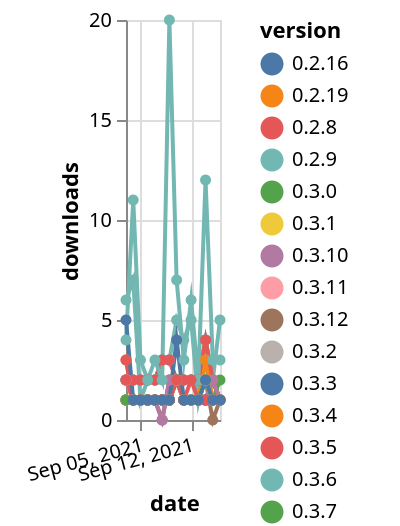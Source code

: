 {"$schema": "https://vega.github.io/schema/vega-lite/v5.json", "description": "A simple bar chart with embedded data.", "data": {"values": [{"date": "2021-09-03", "total": 206, "delta": 2, "version": "0.4.6"}, {"date": "2021-09-04", "total": 207, "delta": 1, "version": "0.4.6"}, {"date": "2021-09-05", "total": 208, "delta": 1, "version": "0.4.6"}, {"date": "2021-09-06", "total": 209, "delta": 1, "version": "0.4.6"}, {"date": "2021-09-07", "total": 210, "delta": 1, "version": "0.4.6"}, {"date": "2021-09-08", "total": 211, "delta": 1, "version": "0.4.6"}, {"date": "2021-09-09", "total": 212, "delta": 1, "version": "0.4.6"}, {"date": "2021-09-10", "total": 214, "delta": 2, "version": "0.4.6"}, {"date": "2021-09-11", "total": 215, "delta": 1, "version": "0.4.6"}, {"date": "2021-09-12", "total": 216, "delta": 1, "version": "0.4.6"}, {"date": "2021-09-13", "total": 217, "delta": 1, "version": "0.4.6"}, {"date": "2021-09-14", "total": 218, "delta": 1, "version": "0.4.6"}, {"date": "2021-09-15", "total": 219, "delta": 1, "version": "0.4.6"}, {"date": "2021-09-16", "total": 220, "delta": 1, "version": "0.4.6"}, {"date": "2021-09-03", "total": 210, "delta": 1, "version": "0.3.4"}, {"date": "2021-09-04", "total": 211, "delta": 1, "version": "0.3.4"}, {"date": "2021-09-05", "total": 212, "delta": 1, "version": "0.3.4"}, {"date": "2021-09-06", "total": 213, "delta": 1, "version": "0.3.4"}, {"date": "2021-09-07", "total": 214, "delta": 1, "version": "0.3.4"}, {"date": "2021-09-08", "total": 215, "delta": 1, "version": "0.3.4"}, {"date": "2021-09-09", "total": 216, "delta": 1, "version": "0.3.4"}, {"date": "2021-09-10", "total": 218, "delta": 2, "version": "0.3.4"}, {"date": "2021-09-11", "total": 219, "delta": 1, "version": "0.3.4"}, {"date": "2021-09-12", "total": 220, "delta": 1, "version": "0.3.4"}, {"date": "2021-09-13", "total": 221, "delta": 1, "version": "0.3.4"}, {"date": "2021-09-14", "total": 222, "delta": 1, "version": "0.3.4"}, {"date": "2021-09-15", "total": 224, "delta": 2, "version": "0.3.4"}, {"date": "2021-09-16", "total": 225, "delta": 1, "version": "0.3.4"}, {"date": "2021-09-03", "total": 207, "delta": 1, "version": "0.2.19"}, {"date": "2021-09-04", "total": 208, "delta": 1, "version": "0.2.19"}, {"date": "2021-09-05", "total": 209, "delta": 1, "version": "0.2.19"}, {"date": "2021-09-06", "total": 210, "delta": 1, "version": "0.2.19"}, {"date": "2021-09-07", "total": 211, "delta": 1, "version": "0.2.19"}, {"date": "2021-09-08", "total": 212, "delta": 1, "version": "0.2.19"}, {"date": "2021-09-09", "total": 213, "delta": 1, "version": "0.2.19"}, {"date": "2021-09-10", "total": 215, "delta": 2, "version": "0.2.19"}, {"date": "2021-09-11", "total": 216, "delta": 1, "version": "0.2.19"}, {"date": "2021-09-12", "total": 217, "delta": 1, "version": "0.2.19"}, {"date": "2021-09-13", "total": 218, "delta": 1, "version": "0.2.19"}, {"date": "2021-09-14", "total": 219, "delta": 1, "version": "0.2.19"}, {"date": "2021-09-15", "total": 221, "delta": 2, "version": "0.2.19"}, {"date": "2021-09-16", "total": 222, "delta": 1, "version": "0.2.19"}, {"date": "2021-09-03", "total": 184, "delta": 1, "version": "0.3.11"}, {"date": "2021-09-04", "total": 185, "delta": 1, "version": "0.3.11"}, {"date": "2021-09-05", "total": 186, "delta": 1, "version": "0.3.11"}, {"date": "2021-09-06", "total": 187, "delta": 1, "version": "0.3.11"}, {"date": "2021-09-07", "total": 188, "delta": 1, "version": "0.3.11"}, {"date": "2021-09-08", "total": 188, "delta": 0, "version": "0.3.11"}, {"date": "2021-09-09", "total": 190, "delta": 2, "version": "0.3.11"}, {"date": "2021-09-10", "total": 192, "delta": 2, "version": "0.3.11"}, {"date": "2021-09-11", "total": 193, "delta": 1, "version": "0.3.11"}, {"date": "2021-09-12", "total": 194, "delta": 1, "version": "0.3.11"}, {"date": "2021-09-13", "total": 195, "delta": 1, "version": "0.3.11"}, {"date": "2021-09-14", "total": 196, "delta": 1, "version": "0.3.11"}, {"date": "2021-09-15", "total": 197, "delta": 1, "version": "0.3.11"}, {"date": "2021-09-16", "total": 198, "delta": 1, "version": "0.3.11"}, {"date": "2021-09-03", "total": 259, "delta": 2, "version": "0.4.0"}, {"date": "2021-09-04", "total": 260, "delta": 1, "version": "0.4.0"}, {"date": "2021-09-05", "total": 261, "delta": 1, "version": "0.4.0"}, {"date": "2021-09-06", "total": 262, "delta": 1, "version": "0.4.0"}, {"date": "2021-09-07", "total": 263, "delta": 1, "version": "0.4.0"}, {"date": "2021-09-08", "total": 264, "delta": 1, "version": "0.4.0"}, {"date": "2021-09-09", "total": 265, "delta": 1, "version": "0.4.0"}, {"date": "2021-09-10", "total": 267, "delta": 2, "version": "0.4.0"}, {"date": "2021-09-11", "total": 268, "delta": 1, "version": "0.4.0"}, {"date": "2021-09-12", "total": 269, "delta": 1, "version": "0.4.0"}, {"date": "2021-09-13", "total": 270, "delta": 1, "version": "0.4.0"}, {"date": "2021-09-14", "total": 271, "delta": 1, "version": "0.4.0"}, {"date": "2021-09-15", "total": 273, "delta": 2, "version": "0.4.0"}, {"date": "2021-09-16", "total": 274, "delta": 1, "version": "0.4.0"}, {"date": "2021-09-03", "total": 180, "delta": 1, "version": "0.4.9"}, {"date": "2021-09-04", "total": 181, "delta": 1, "version": "0.4.9"}, {"date": "2021-09-05", "total": 182, "delta": 1, "version": "0.4.9"}, {"date": "2021-09-06", "total": 183, "delta": 1, "version": "0.4.9"}, {"date": "2021-09-07", "total": 184, "delta": 1, "version": "0.4.9"}, {"date": "2021-09-08", "total": 185, "delta": 1, "version": "0.4.9"}, {"date": "2021-09-09", "total": 186, "delta": 1, "version": "0.4.9"}, {"date": "2021-09-10", "total": 188, "delta": 2, "version": "0.4.9"}, {"date": "2021-09-11", "total": 189, "delta": 1, "version": "0.4.9"}, {"date": "2021-09-12", "total": 190, "delta": 1, "version": "0.4.9"}, {"date": "2021-09-13", "total": 191, "delta": 1, "version": "0.4.9"}, {"date": "2021-09-14", "total": 192, "delta": 1, "version": "0.4.9"}, {"date": "2021-09-15", "total": 194, "delta": 2, "version": "0.4.9"}, {"date": "2021-09-16", "total": 195, "delta": 1, "version": "0.4.9"}, {"date": "2021-09-03", "total": 1878, "delta": 2, "version": "0.2.16"}, {"date": "2021-09-04", "total": 1880, "delta": 2, "version": "0.2.16"}, {"date": "2021-09-05", "total": 1882, "delta": 2, "version": "0.2.16"}, {"date": "2021-09-06", "total": 1884, "delta": 2, "version": "0.2.16"}, {"date": "2021-09-07", "total": 1886, "delta": 2, "version": "0.2.16"}, {"date": "2021-09-08", "total": 1889, "delta": 3, "version": "0.2.16"}, {"date": "2021-09-09", "total": 1892, "delta": 3, "version": "0.2.16"}, {"date": "2021-09-10", "total": 1894, "delta": 2, "version": "0.2.16"}, {"date": "2021-09-11", "total": 1896, "delta": 2, "version": "0.2.16"}, {"date": "2021-09-12", "total": 1898, "delta": 2, "version": "0.2.16"}, {"date": "2021-09-13", "total": 1900, "delta": 2, "version": "0.2.16"}, {"date": "2021-09-14", "total": 1904, "delta": 4, "version": "0.2.16"}, {"date": "2021-09-15", "total": 1906, "delta": 2, "version": "0.2.16"}, {"date": "2021-09-16", "total": 1907, "delta": 1, "version": "0.2.16"}, {"date": "2021-09-03", "total": 274, "delta": 1, "version": "0.3.6"}, {"date": "2021-09-04", "total": 275, "delta": 1, "version": "0.3.6"}, {"date": "2021-09-05", "total": 276, "delta": 1, "version": "0.3.6"}, {"date": "2021-09-06", "total": 277, "delta": 1, "version": "0.3.6"}, {"date": "2021-09-07", "total": 278, "delta": 1, "version": "0.3.6"}, {"date": "2021-09-08", "total": 279, "delta": 1, "version": "0.3.6"}, {"date": "2021-09-09", "total": 280, "delta": 1, "version": "0.3.6"}, {"date": "2021-09-10", "total": 282, "delta": 2, "version": "0.3.6"}, {"date": "2021-09-11", "total": 283, "delta": 1, "version": "0.3.6"}, {"date": "2021-09-12", "total": 284, "delta": 1, "version": "0.3.6"}, {"date": "2021-09-13", "total": 285, "delta": 1, "version": "0.3.6"}, {"date": "2021-09-14", "total": 287, "delta": 2, "version": "0.3.6"}, {"date": "2021-09-15", "total": 288, "delta": 1, "version": "0.3.6"}, {"date": "2021-09-16", "total": 289, "delta": 1, "version": "0.3.6"}, {"date": "2021-09-03", "total": 2049, "delta": 2, "version": "0.2.9"}, {"date": "2021-09-04", "total": 2051, "delta": 2, "version": "0.2.9"}, {"date": "2021-09-05", "total": 2053, "delta": 2, "version": "0.2.9"}, {"date": "2021-09-06", "total": 2055, "delta": 2, "version": "0.2.9"}, {"date": "2021-09-07", "total": 2057, "delta": 2, "version": "0.2.9"}, {"date": "2021-09-08", "total": 2060, "delta": 3, "version": "0.2.9"}, {"date": "2021-09-09", "total": 2063, "delta": 3, "version": "0.2.9"}, {"date": "2021-09-10", "total": 2065, "delta": 2, "version": "0.2.9"}, {"date": "2021-09-11", "total": 2067, "delta": 2, "version": "0.2.9"}, {"date": "2021-09-12", "total": 2069, "delta": 2, "version": "0.2.9"}, {"date": "2021-09-13", "total": 2071, "delta": 2, "version": "0.2.9"}, {"date": "2021-09-14", "total": 2075, "delta": 4, "version": "0.2.9"}, {"date": "2021-09-15", "total": 2077, "delta": 2, "version": "0.2.9"}, {"date": "2021-09-16", "total": 2078, "delta": 1, "version": "0.2.9"}, {"date": "2021-09-03", "total": 122, "delta": 3, "version": "0.5.2"}, {"date": "2021-09-04", "total": 123, "delta": 1, "version": "0.5.2"}, {"date": "2021-09-05", "total": 124, "delta": 1, "version": "0.5.2"}, {"date": "2021-09-06", "total": 125, "delta": 1, "version": "0.5.2"}, {"date": "2021-09-07", "total": 126, "delta": 1, "version": "0.5.2"}, {"date": "2021-09-08", "total": 127, "delta": 1, "version": "0.5.2"}, {"date": "2021-09-09", "total": 128, "delta": 1, "version": "0.5.2"}, {"date": "2021-09-10", "total": 130, "delta": 2, "version": "0.5.2"}, {"date": "2021-09-11", "total": 131, "delta": 1, "version": "0.5.2"}, {"date": "2021-09-12", "total": 132, "delta": 1, "version": "0.5.2"}, {"date": "2021-09-13", "total": 133, "delta": 1, "version": "0.5.2"}, {"date": "2021-09-14", "total": 135, "delta": 2, "version": "0.5.2"}, {"date": "2021-09-15", "total": 136, "delta": 1, "version": "0.5.2"}, {"date": "2021-09-16", "total": 137, "delta": 1, "version": "0.5.2"}, {"date": "2021-09-03", "total": 1908, "delta": 6, "version": "0.4.4"}, {"date": "2021-09-04", "total": 1915, "delta": 7, "version": "0.4.4"}, {"date": "2021-09-05", "total": 1916, "delta": 1, "version": "0.4.4"}, {"date": "2021-09-06", "total": 1918, "delta": 2, "version": "0.4.4"}, {"date": "2021-09-07", "total": 1920, "delta": 2, "version": "0.4.4"}, {"date": "2021-09-08", "total": 1923, "delta": 3, "version": "0.4.4"}, {"date": "2021-09-09", "total": 1926, "delta": 3, "version": "0.4.4"}, {"date": "2021-09-10", "total": 1931, "delta": 5, "version": "0.4.4"}, {"date": "2021-09-11", "total": 1935, "delta": 4, "version": "0.4.4"}, {"date": "2021-09-12", "total": 1940, "delta": 5, "version": "0.4.4"}, {"date": "2021-09-13", "total": 1941, "delta": 1, "version": "0.4.4"}, {"date": "2021-09-14", "total": 1944, "delta": 3, "version": "0.4.4"}, {"date": "2021-09-15", "total": 1946, "delta": 2, "version": "0.4.4"}, {"date": "2021-09-16", "total": 1951, "delta": 5, "version": "0.4.4"}, {"date": "2021-09-03", "total": 173, "delta": 1, "version": "0.4.5"}, {"date": "2021-09-04", "total": 174, "delta": 1, "version": "0.4.5"}, {"date": "2021-09-05", "total": 175, "delta": 1, "version": "0.4.5"}, {"date": "2021-09-06", "total": 176, "delta": 1, "version": "0.4.5"}, {"date": "2021-09-07", "total": 177, "delta": 1, "version": "0.4.5"}, {"date": "2021-09-08", "total": 178, "delta": 1, "version": "0.4.5"}, {"date": "2021-09-09", "total": 179, "delta": 1, "version": "0.4.5"}, {"date": "2021-09-10", "total": 181, "delta": 2, "version": "0.4.5"}, {"date": "2021-09-11", "total": 182, "delta": 1, "version": "0.4.5"}, {"date": "2021-09-12", "total": 183, "delta": 1, "version": "0.4.5"}, {"date": "2021-09-13", "total": 184, "delta": 1, "version": "0.4.5"}, {"date": "2021-09-14", "total": 185, "delta": 1, "version": "0.4.5"}, {"date": "2021-09-15", "total": 186, "delta": 1, "version": "0.4.5"}, {"date": "2021-09-16", "total": 188, "delta": 2, "version": "0.4.5"}, {"date": "2021-09-03", "total": 253, "delta": 1, "version": "0.3.5"}, {"date": "2021-09-04", "total": 254, "delta": 1, "version": "0.3.5"}, {"date": "2021-09-05", "total": 255, "delta": 1, "version": "0.3.5"}, {"date": "2021-09-06", "total": 256, "delta": 1, "version": "0.3.5"}, {"date": "2021-09-07", "total": 257, "delta": 1, "version": "0.3.5"}, {"date": "2021-09-08", "total": 258, "delta": 1, "version": "0.3.5"}, {"date": "2021-09-09", "total": 259, "delta": 1, "version": "0.3.5"}, {"date": "2021-09-10", "total": 261, "delta": 2, "version": "0.3.5"}, {"date": "2021-09-11", "total": 262, "delta": 1, "version": "0.3.5"}, {"date": "2021-09-12", "total": 263, "delta": 1, "version": "0.3.5"}, {"date": "2021-09-13", "total": 264, "delta": 1, "version": "0.3.5"}, {"date": "2021-09-14", "total": 266, "delta": 2, "version": "0.3.5"}, {"date": "2021-09-15", "total": 267, "delta": 1, "version": "0.3.5"}, {"date": "2021-09-16", "total": 268, "delta": 1, "version": "0.3.5"}, {"date": "2021-09-03", "total": 215, "delta": 1, "version": "0.4.2"}, {"date": "2021-09-04", "total": 216, "delta": 1, "version": "0.4.2"}, {"date": "2021-09-05", "total": 217, "delta": 1, "version": "0.4.2"}, {"date": "2021-09-06", "total": 218, "delta": 1, "version": "0.4.2"}, {"date": "2021-09-07", "total": 219, "delta": 1, "version": "0.4.2"}, {"date": "2021-09-08", "total": 220, "delta": 1, "version": "0.4.2"}, {"date": "2021-09-09", "total": 221, "delta": 1, "version": "0.4.2"}, {"date": "2021-09-10", "total": 223, "delta": 2, "version": "0.4.2"}, {"date": "2021-09-11", "total": 224, "delta": 1, "version": "0.4.2"}, {"date": "2021-09-12", "total": 225, "delta": 1, "version": "0.4.2"}, {"date": "2021-09-13", "total": 226, "delta": 1, "version": "0.4.2"}, {"date": "2021-09-14", "total": 229, "delta": 3, "version": "0.4.2"}, {"date": "2021-09-15", "total": 230, "delta": 1, "version": "0.4.2"}, {"date": "2021-09-16", "total": 231, "delta": 1, "version": "0.4.2"}, {"date": "2021-09-03", "total": 199, "delta": 1, "version": "0.3.3"}, {"date": "2021-09-04", "total": 200, "delta": 1, "version": "0.3.3"}, {"date": "2021-09-05", "total": 201, "delta": 1, "version": "0.3.3"}, {"date": "2021-09-06", "total": 202, "delta": 1, "version": "0.3.3"}, {"date": "2021-09-07", "total": 203, "delta": 1, "version": "0.3.3"}, {"date": "2021-09-08", "total": 204, "delta": 1, "version": "0.3.3"}, {"date": "2021-09-09", "total": 205, "delta": 1, "version": "0.3.3"}, {"date": "2021-09-10", "total": 207, "delta": 2, "version": "0.3.3"}, {"date": "2021-09-11", "total": 208, "delta": 1, "version": "0.3.3"}, {"date": "2021-09-12", "total": 209, "delta": 1, "version": "0.3.3"}, {"date": "2021-09-13", "total": 210, "delta": 1, "version": "0.3.3"}, {"date": "2021-09-14", "total": 212, "delta": 2, "version": "0.3.3"}, {"date": "2021-09-15", "total": 213, "delta": 1, "version": "0.3.3"}, {"date": "2021-09-16", "total": 214, "delta": 1, "version": "0.3.3"}, {"date": "2021-09-03", "total": 184, "delta": 1, "version": "0.3.12"}, {"date": "2021-09-04", "total": 185, "delta": 1, "version": "0.3.12"}, {"date": "2021-09-05", "total": 186, "delta": 1, "version": "0.3.12"}, {"date": "2021-09-06", "total": 187, "delta": 1, "version": "0.3.12"}, {"date": "2021-09-07", "total": 188, "delta": 1, "version": "0.3.12"}, {"date": "2021-09-08", "total": 188, "delta": 0, "version": "0.3.12"}, {"date": "2021-09-09", "total": 190, "delta": 2, "version": "0.3.12"}, {"date": "2021-09-10", "total": 192, "delta": 2, "version": "0.3.12"}, {"date": "2021-09-11", "total": 193, "delta": 1, "version": "0.3.12"}, {"date": "2021-09-12", "total": 194, "delta": 1, "version": "0.3.12"}, {"date": "2021-09-13", "total": 195, "delta": 1, "version": "0.3.12"}, {"date": "2021-09-14", "total": 197, "delta": 2, "version": "0.3.12"}, {"date": "2021-09-15", "total": 197, "delta": 0, "version": "0.3.12"}, {"date": "2021-09-16", "total": 198, "delta": 1, "version": "0.3.12"}, {"date": "2021-09-03", "total": 197, "delta": 1, "version": "0.3.2"}, {"date": "2021-09-04", "total": 198, "delta": 1, "version": "0.3.2"}, {"date": "2021-09-05", "total": 199, "delta": 1, "version": "0.3.2"}, {"date": "2021-09-06", "total": 200, "delta": 1, "version": "0.3.2"}, {"date": "2021-09-07", "total": 201, "delta": 1, "version": "0.3.2"}, {"date": "2021-09-08", "total": 202, "delta": 1, "version": "0.3.2"}, {"date": "2021-09-09", "total": 203, "delta": 1, "version": "0.3.2"}, {"date": "2021-09-10", "total": 205, "delta": 2, "version": "0.3.2"}, {"date": "2021-09-11", "total": 206, "delta": 1, "version": "0.3.2"}, {"date": "2021-09-12", "total": 207, "delta": 1, "version": "0.3.2"}, {"date": "2021-09-13", "total": 208, "delta": 1, "version": "0.3.2"}, {"date": "2021-09-14", "total": 210, "delta": 2, "version": "0.3.2"}, {"date": "2021-09-15", "total": 211, "delta": 1, "version": "0.3.2"}, {"date": "2021-09-16", "total": 212, "delta": 1, "version": "0.3.2"}, {"date": "2021-09-03", "total": 197, "delta": 1, "version": "0.3.0"}, {"date": "2021-09-04", "total": 198, "delta": 1, "version": "0.3.0"}, {"date": "2021-09-05", "total": 199, "delta": 1, "version": "0.3.0"}, {"date": "2021-09-06", "total": 200, "delta": 1, "version": "0.3.0"}, {"date": "2021-09-07", "total": 201, "delta": 1, "version": "0.3.0"}, {"date": "2021-09-08", "total": 202, "delta": 1, "version": "0.3.0"}, {"date": "2021-09-09", "total": 203, "delta": 1, "version": "0.3.0"}, {"date": "2021-09-10", "total": 205, "delta": 2, "version": "0.3.0"}, {"date": "2021-09-11", "total": 206, "delta": 1, "version": "0.3.0"}, {"date": "2021-09-12", "total": 207, "delta": 1, "version": "0.3.0"}, {"date": "2021-09-13", "total": 208, "delta": 1, "version": "0.3.0"}, {"date": "2021-09-14", "total": 209, "delta": 1, "version": "0.3.0"}, {"date": "2021-09-15", "total": 211, "delta": 2, "version": "0.3.0"}, {"date": "2021-09-16", "total": 212, "delta": 1, "version": "0.3.0"}, {"date": "2021-09-03", "total": 231, "delta": 1, "version": "0.3.10"}, {"date": "2021-09-04", "total": 232, "delta": 1, "version": "0.3.10"}, {"date": "2021-09-05", "total": 233, "delta": 1, "version": "0.3.10"}, {"date": "2021-09-06", "total": 234, "delta": 1, "version": "0.3.10"}, {"date": "2021-09-07", "total": 235, "delta": 1, "version": "0.3.10"}, {"date": "2021-09-08", "total": 235, "delta": 0, "version": "0.3.10"}, {"date": "2021-09-09", "total": 237, "delta": 2, "version": "0.3.10"}, {"date": "2021-09-10", "total": 239, "delta": 2, "version": "0.3.10"}, {"date": "2021-09-11", "total": 240, "delta": 1, "version": "0.3.10"}, {"date": "2021-09-12", "total": 241, "delta": 1, "version": "0.3.10"}, {"date": "2021-09-13", "total": 242, "delta": 1, "version": "0.3.10"}, {"date": "2021-09-14", "total": 243, "delta": 1, "version": "0.3.10"}, {"date": "2021-09-15", "total": 244, "delta": 1, "version": "0.3.10"}, {"date": "2021-09-16", "total": 245, "delta": 1, "version": "0.3.10"}, {"date": "2021-09-03", "total": 253, "delta": 1, "version": "0.4.8"}, {"date": "2021-09-04", "total": 254, "delta": 1, "version": "0.4.8"}, {"date": "2021-09-05", "total": 255, "delta": 1, "version": "0.4.8"}, {"date": "2021-09-06", "total": 256, "delta": 1, "version": "0.4.8"}, {"date": "2021-09-07", "total": 257, "delta": 1, "version": "0.4.8"}, {"date": "2021-09-08", "total": 258, "delta": 1, "version": "0.4.8"}, {"date": "2021-09-09", "total": 259, "delta": 1, "version": "0.4.8"}, {"date": "2021-09-10", "total": 261, "delta": 2, "version": "0.4.8"}, {"date": "2021-09-11", "total": 262, "delta": 1, "version": "0.4.8"}, {"date": "2021-09-12", "total": 263, "delta": 1, "version": "0.4.8"}, {"date": "2021-09-13", "total": 264, "delta": 1, "version": "0.4.8"}, {"date": "2021-09-14", "total": 265, "delta": 1, "version": "0.4.8"}, {"date": "2021-09-15", "total": 266, "delta": 1, "version": "0.4.8"}, {"date": "2021-09-16", "total": 267, "delta": 1, "version": "0.4.8"}, {"date": "2021-09-03", "total": 29, "delta": 3, "version": "0.5.3"}, {"date": "2021-09-04", "total": 30, "delta": 1, "version": "0.5.3"}, {"date": "2021-09-05", "total": 31, "delta": 1, "version": "0.5.3"}, {"date": "2021-09-06", "total": 32, "delta": 1, "version": "0.5.3"}, {"date": "2021-09-07", "total": 33, "delta": 1, "version": "0.5.3"}, {"date": "2021-09-08", "total": 34, "delta": 1, "version": "0.5.3"}, {"date": "2021-09-09", "total": 35, "delta": 1, "version": "0.5.3"}, {"date": "2021-09-10", "total": 37, "delta": 2, "version": "0.5.3"}, {"date": "2021-09-11", "total": 38, "delta": 1, "version": "0.5.3"}, {"date": "2021-09-12", "total": 39, "delta": 1, "version": "0.5.3"}, {"date": "2021-09-13", "total": 40, "delta": 1, "version": "0.5.3"}, {"date": "2021-09-14", "total": 41, "delta": 1, "version": "0.5.3"}, {"date": "2021-09-15", "total": 42, "delta": 1, "version": "0.5.3"}, {"date": "2021-09-16", "total": 43, "delta": 1, "version": "0.5.3"}, {"date": "2021-09-03", "total": 2123, "delta": 2, "version": "0.2.8"}, {"date": "2021-09-04", "total": 2125, "delta": 2, "version": "0.2.8"}, {"date": "2021-09-05", "total": 2127, "delta": 2, "version": "0.2.8"}, {"date": "2021-09-06", "total": 2129, "delta": 2, "version": "0.2.8"}, {"date": "2021-09-07", "total": 2131, "delta": 2, "version": "0.2.8"}, {"date": "2021-09-08", "total": 2134, "delta": 3, "version": "0.2.8"}, {"date": "2021-09-09", "total": 2137, "delta": 3, "version": "0.2.8"}, {"date": "2021-09-10", "total": 2139, "delta": 2, "version": "0.2.8"}, {"date": "2021-09-11", "total": 2141, "delta": 2, "version": "0.2.8"}, {"date": "2021-09-12", "total": 2143, "delta": 2, "version": "0.2.8"}, {"date": "2021-09-13", "total": 2145, "delta": 2, "version": "0.2.8"}, {"date": "2021-09-14", "total": 2149, "delta": 4, "version": "0.2.8"}, {"date": "2021-09-15", "total": 2151, "delta": 2, "version": "0.2.8"}, {"date": "2021-09-16", "total": 2152, "delta": 1, "version": "0.2.8"}, {"date": "2021-09-03", "total": 136, "delta": 1, "version": "0.4.10"}, {"date": "2021-09-04", "total": 137, "delta": 1, "version": "0.4.10"}, {"date": "2021-09-05", "total": 138, "delta": 1, "version": "0.4.10"}, {"date": "2021-09-06", "total": 139, "delta": 1, "version": "0.4.10"}, {"date": "2021-09-07", "total": 140, "delta": 1, "version": "0.4.10"}, {"date": "2021-09-08", "total": 141, "delta": 1, "version": "0.4.10"}, {"date": "2021-09-09", "total": 142, "delta": 1, "version": "0.4.10"}, {"date": "2021-09-10", "total": 144, "delta": 2, "version": "0.4.10"}, {"date": "2021-09-11", "total": 145, "delta": 1, "version": "0.4.10"}, {"date": "2021-09-12", "total": 146, "delta": 1, "version": "0.4.10"}, {"date": "2021-09-13", "total": 147, "delta": 1, "version": "0.4.10"}, {"date": "2021-09-14", "total": 148, "delta": 1, "version": "0.4.10"}, {"date": "2021-09-15", "total": 149, "delta": 1, "version": "0.4.10"}, {"date": "2021-09-16", "total": 150, "delta": 1, "version": "0.4.10"}, {"date": "2021-09-03", "total": 195, "delta": 1, "version": "0.3.9"}, {"date": "2021-09-04", "total": 196, "delta": 1, "version": "0.3.9"}, {"date": "2021-09-05", "total": 197, "delta": 1, "version": "0.3.9"}, {"date": "2021-09-06", "total": 198, "delta": 1, "version": "0.3.9"}, {"date": "2021-09-07", "total": 199, "delta": 1, "version": "0.3.9"}, {"date": "2021-09-08", "total": 200, "delta": 1, "version": "0.3.9"}, {"date": "2021-09-09", "total": 201, "delta": 1, "version": "0.3.9"}, {"date": "2021-09-10", "total": 203, "delta": 2, "version": "0.3.9"}, {"date": "2021-09-11", "total": 204, "delta": 1, "version": "0.3.9"}, {"date": "2021-09-12", "total": 205, "delta": 1, "version": "0.3.9"}, {"date": "2021-09-13", "total": 206, "delta": 1, "version": "0.3.9"}, {"date": "2021-09-14", "total": 207, "delta": 1, "version": "0.3.9"}, {"date": "2021-09-15", "total": 209, "delta": 2, "version": "0.3.9"}, {"date": "2021-09-16", "total": 210, "delta": 1, "version": "0.3.9"}, {"date": "2021-09-03", "total": 249, "delta": 1, "version": "0.3.8"}, {"date": "2021-09-04", "total": 250, "delta": 1, "version": "0.3.8"}, {"date": "2021-09-05", "total": 251, "delta": 1, "version": "0.3.8"}, {"date": "2021-09-06", "total": 252, "delta": 1, "version": "0.3.8"}, {"date": "2021-09-07", "total": 253, "delta": 1, "version": "0.3.8"}, {"date": "2021-09-08", "total": 254, "delta": 1, "version": "0.3.8"}, {"date": "2021-09-09", "total": 255, "delta": 1, "version": "0.3.8"}, {"date": "2021-09-10", "total": 257, "delta": 2, "version": "0.3.8"}, {"date": "2021-09-11", "total": 258, "delta": 1, "version": "0.3.8"}, {"date": "2021-09-12", "total": 259, "delta": 1, "version": "0.3.8"}, {"date": "2021-09-13", "total": 260, "delta": 1, "version": "0.3.8"}, {"date": "2021-09-14", "total": 262, "delta": 2, "version": "0.3.8"}, {"date": "2021-09-15", "total": 263, "delta": 1, "version": "0.3.8"}, {"date": "2021-09-16", "total": 264, "delta": 1, "version": "0.3.8"}, {"date": "2021-09-03", "total": 192, "delta": 1, "version": "0.4.11"}, {"date": "2021-09-04", "total": 193, "delta": 1, "version": "0.4.11"}, {"date": "2021-09-05", "total": 194, "delta": 1, "version": "0.4.11"}, {"date": "2021-09-06", "total": 195, "delta": 1, "version": "0.4.11"}, {"date": "2021-09-07", "total": 196, "delta": 1, "version": "0.4.11"}, {"date": "2021-09-08", "total": 197, "delta": 1, "version": "0.4.11"}, {"date": "2021-09-09", "total": 198, "delta": 1, "version": "0.4.11"}, {"date": "2021-09-10", "total": 200, "delta": 2, "version": "0.4.11"}, {"date": "2021-09-11", "total": 201, "delta": 1, "version": "0.4.11"}, {"date": "2021-09-12", "total": 202, "delta": 1, "version": "0.4.11"}, {"date": "2021-09-13", "total": 203, "delta": 1, "version": "0.4.11"}, {"date": "2021-09-14", "total": 204, "delta": 1, "version": "0.4.11"}, {"date": "2021-09-15", "total": 205, "delta": 1, "version": "0.4.11"}, {"date": "2021-09-16", "total": 206, "delta": 1, "version": "0.4.11"}, {"date": "2021-09-03", "total": 38, "delta": 4, "version": "0.5.4"}, {"date": "2021-09-04", "total": 49, "delta": 11, "version": "0.5.4"}, {"date": "2021-09-05", "total": 52, "delta": 3, "version": "0.5.4"}, {"date": "2021-09-06", "total": 54, "delta": 2, "version": "0.5.4"}, {"date": "2021-09-07", "total": 57, "delta": 3, "version": "0.5.4"}, {"date": "2021-09-08", "total": 59, "delta": 2, "version": "0.5.4"}, {"date": "2021-09-09", "total": 79, "delta": 20, "version": "0.5.4"}, {"date": "2021-09-10", "total": 86, "delta": 7, "version": "0.5.4"}, {"date": "2021-09-11", "total": 89, "delta": 3, "version": "0.5.4"}, {"date": "2021-09-12", "total": 95, "delta": 6, "version": "0.5.4"}, {"date": "2021-09-13", "total": 97, "delta": 2, "version": "0.5.4"}, {"date": "2021-09-14", "total": 109, "delta": 12, "version": "0.5.4"}, {"date": "2021-09-15", "total": 112, "delta": 3, "version": "0.5.4"}, {"date": "2021-09-16", "total": 115, "delta": 3, "version": "0.5.4"}, {"date": "2021-09-03", "total": 147, "delta": 2, "version": "0.4.7"}, {"date": "2021-09-04", "total": 148, "delta": 1, "version": "0.4.7"}, {"date": "2021-09-05", "total": 149, "delta": 1, "version": "0.4.7"}, {"date": "2021-09-06", "total": 150, "delta": 1, "version": "0.4.7"}, {"date": "2021-09-07", "total": 151, "delta": 1, "version": "0.4.7"}, {"date": "2021-09-08", "total": 152, "delta": 1, "version": "0.4.7"}, {"date": "2021-09-09", "total": 153, "delta": 1, "version": "0.4.7"}, {"date": "2021-09-10", "total": 155, "delta": 2, "version": "0.4.7"}, {"date": "2021-09-11", "total": 156, "delta": 1, "version": "0.4.7"}, {"date": "2021-09-12", "total": 157, "delta": 1, "version": "0.4.7"}, {"date": "2021-09-13", "total": 158, "delta": 1, "version": "0.4.7"}, {"date": "2021-09-14", "total": 159, "delta": 1, "version": "0.4.7"}, {"date": "2021-09-15", "total": 160, "delta": 1, "version": "0.4.7"}, {"date": "2021-09-16", "total": 161, "delta": 1, "version": "0.4.7"}, {"date": "2021-09-03", "total": 246, "delta": 1, "version": "0.4.1"}, {"date": "2021-09-04", "total": 247, "delta": 1, "version": "0.4.1"}, {"date": "2021-09-05", "total": 248, "delta": 1, "version": "0.4.1"}, {"date": "2021-09-06", "total": 249, "delta": 1, "version": "0.4.1"}, {"date": "2021-09-07", "total": 250, "delta": 1, "version": "0.4.1"}, {"date": "2021-09-08", "total": 251, "delta": 1, "version": "0.4.1"}, {"date": "2021-09-09", "total": 252, "delta": 1, "version": "0.4.1"}, {"date": "2021-09-10", "total": 254, "delta": 2, "version": "0.4.1"}, {"date": "2021-09-11", "total": 255, "delta": 1, "version": "0.4.1"}, {"date": "2021-09-12", "total": 256, "delta": 1, "version": "0.4.1"}, {"date": "2021-09-13", "total": 257, "delta": 1, "version": "0.4.1"}, {"date": "2021-09-14", "total": 259, "delta": 2, "version": "0.4.1"}, {"date": "2021-09-15", "total": 260, "delta": 1, "version": "0.4.1"}, {"date": "2021-09-16", "total": 261, "delta": 1, "version": "0.4.1"}, {"date": "2021-09-03", "total": 133, "delta": 2, "version": "0.5.0"}, {"date": "2021-09-04", "total": 134, "delta": 1, "version": "0.5.0"}, {"date": "2021-09-05", "total": 135, "delta": 1, "version": "0.5.0"}, {"date": "2021-09-06", "total": 136, "delta": 1, "version": "0.5.0"}, {"date": "2021-09-07", "total": 137, "delta": 1, "version": "0.5.0"}, {"date": "2021-09-08", "total": 138, "delta": 1, "version": "0.5.0"}, {"date": "2021-09-09", "total": 139, "delta": 1, "version": "0.5.0"}, {"date": "2021-09-10", "total": 141, "delta": 2, "version": "0.5.0"}, {"date": "2021-09-11", "total": 142, "delta": 1, "version": "0.5.0"}, {"date": "2021-09-12", "total": 143, "delta": 1, "version": "0.5.0"}, {"date": "2021-09-13", "total": 144, "delta": 1, "version": "0.5.0"}, {"date": "2021-09-14", "total": 146, "delta": 2, "version": "0.5.0"}, {"date": "2021-09-15", "total": 147, "delta": 1, "version": "0.5.0"}, {"date": "2021-09-16", "total": 148, "delta": 1, "version": "0.5.0"}, {"date": "2021-09-03", "total": 202, "delta": 1, "version": "0.3.1"}, {"date": "2021-09-04", "total": 203, "delta": 1, "version": "0.3.1"}, {"date": "2021-09-05", "total": 204, "delta": 1, "version": "0.3.1"}, {"date": "2021-09-06", "total": 205, "delta": 1, "version": "0.3.1"}, {"date": "2021-09-07", "total": 206, "delta": 1, "version": "0.3.1"}, {"date": "2021-09-08", "total": 207, "delta": 1, "version": "0.3.1"}, {"date": "2021-09-09", "total": 208, "delta": 1, "version": "0.3.1"}, {"date": "2021-09-10", "total": 210, "delta": 2, "version": "0.3.1"}, {"date": "2021-09-11", "total": 211, "delta": 1, "version": "0.3.1"}, {"date": "2021-09-12", "total": 212, "delta": 1, "version": "0.3.1"}, {"date": "2021-09-13", "total": 213, "delta": 1, "version": "0.3.1"}, {"date": "2021-09-14", "total": 215, "delta": 2, "version": "0.3.1"}, {"date": "2021-09-15", "total": 216, "delta": 1, "version": "0.3.1"}, {"date": "2021-09-16", "total": 217, "delta": 1, "version": "0.3.1"}, {"date": "2021-09-03", "total": 331, "delta": 1, "version": "0.3.7"}, {"date": "2021-09-04", "total": 332, "delta": 1, "version": "0.3.7"}, {"date": "2021-09-05", "total": 333, "delta": 1, "version": "0.3.7"}, {"date": "2021-09-06", "total": 334, "delta": 1, "version": "0.3.7"}, {"date": "2021-09-07", "total": 335, "delta": 1, "version": "0.3.7"}, {"date": "2021-09-08", "total": 336, "delta": 1, "version": "0.3.7"}, {"date": "2021-09-09", "total": 337, "delta": 1, "version": "0.3.7"}, {"date": "2021-09-10", "total": 339, "delta": 2, "version": "0.3.7"}, {"date": "2021-09-11", "total": 340, "delta": 1, "version": "0.3.7"}, {"date": "2021-09-12", "total": 341, "delta": 1, "version": "0.3.7"}, {"date": "2021-09-13", "total": 342, "delta": 1, "version": "0.3.7"}, {"date": "2021-09-14", "total": 344, "delta": 2, "version": "0.3.7"}, {"date": "2021-09-15", "total": 345, "delta": 1, "version": "0.3.7"}, {"date": "2021-09-16", "total": 346, "delta": 1, "version": "0.3.7"}, {"date": "2021-09-03", "total": 158, "delta": 2, "version": "0.4.3"}, {"date": "2021-09-04", "total": 159, "delta": 1, "version": "0.4.3"}, {"date": "2021-09-05", "total": 160, "delta": 1, "version": "0.4.3"}, {"date": "2021-09-06", "total": 161, "delta": 1, "version": "0.4.3"}, {"date": "2021-09-07", "total": 162, "delta": 1, "version": "0.4.3"}, {"date": "2021-09-08", "total": 163, "delta": 1, "version": "0.4.3"}, {"date": "2021-09-09", "total": 164, "delta": 1, "version": "0.4.3"}, {"date": "2021-09-10", "total": 166, "delta": 2, "version": "0.4.3"}, {"date": "2021-09-11", "total": 167, "delta": 1, "version": "0.4.3"}, {"date": "2021-09-12", "total": 169, "delta": 2, "version": "0.4.3"}, {"date": "2021-09-13", "total": 170, "delta": 1, "version": "0.4.3"}, {"date": "2021-09-14", "total": 171, "delta": 1, "version": "0.4.3"}, {"date": "2021-09-15", "total": 172, "delta": 1, "version": "0.4.3"}, {"date": "2021-09-16", "total": 173, "delta": 1, "version": "0.4.3"}, {"date": "2021-09-03", "total": 342, "delta": 5, "version": "0.5.1"}, {"date": "2021-09-04", "total": 343, "delta": 1, "version": "0.5.1"}, {"date": "2021-09-05", "total": 344, "delta": 1, "version": "0.5.1"}, {"date": "2021-09-06", "total": 345, "delta": 1, "version": "0.5.1"}, {"date": "2021-09-07", "total": 346, "delta": 1, "version": "0.5.1"}, {"date": "2021-09-08", "total": 347, "delta": 1, "version": "0.5.1"}, {"date": "2021-09-09", "total": 348, "delta": 1, "version": "0.5.1"}, {"date": "2021-09-10", "total": 352, "delta": 4, "version": "0.5.1"}, {"date": "2021-09-11", "total": 353, "delta": 1, "version": "0.5.1"}, {"date": "2021-09-12", "total": 354, "delta": 1, "version": "0.5.1"}, {"date": "2021-09-13", "total": 355, "delta": 1, "version": "0.5.1"}, {"date": "2021-09-14", "total": 357, "delta": 2, "version": "0.5.1"}, {"date": "2021-09-15", "total": 358, "delta": 1, "version": "0.5.1"}, {"date": "2021-09-16", "total": 359, "delta": 1, "version": "0.5.1"}]}, "width": "container", "mark": {"type": "line", "point": {"filled": true}}, "encoding": {"x": {"field": "date", "type": "temporal", "timeUnit": "yearmonthdate", "title": "date", "axis": {"labelAngle": -15}}, "y": {"field": "delta", "type": "quantitative", "title": "downloads"}, "color": {"field": "version", "type": "nominal"}, "tooltip": {"field": "delta"}}}